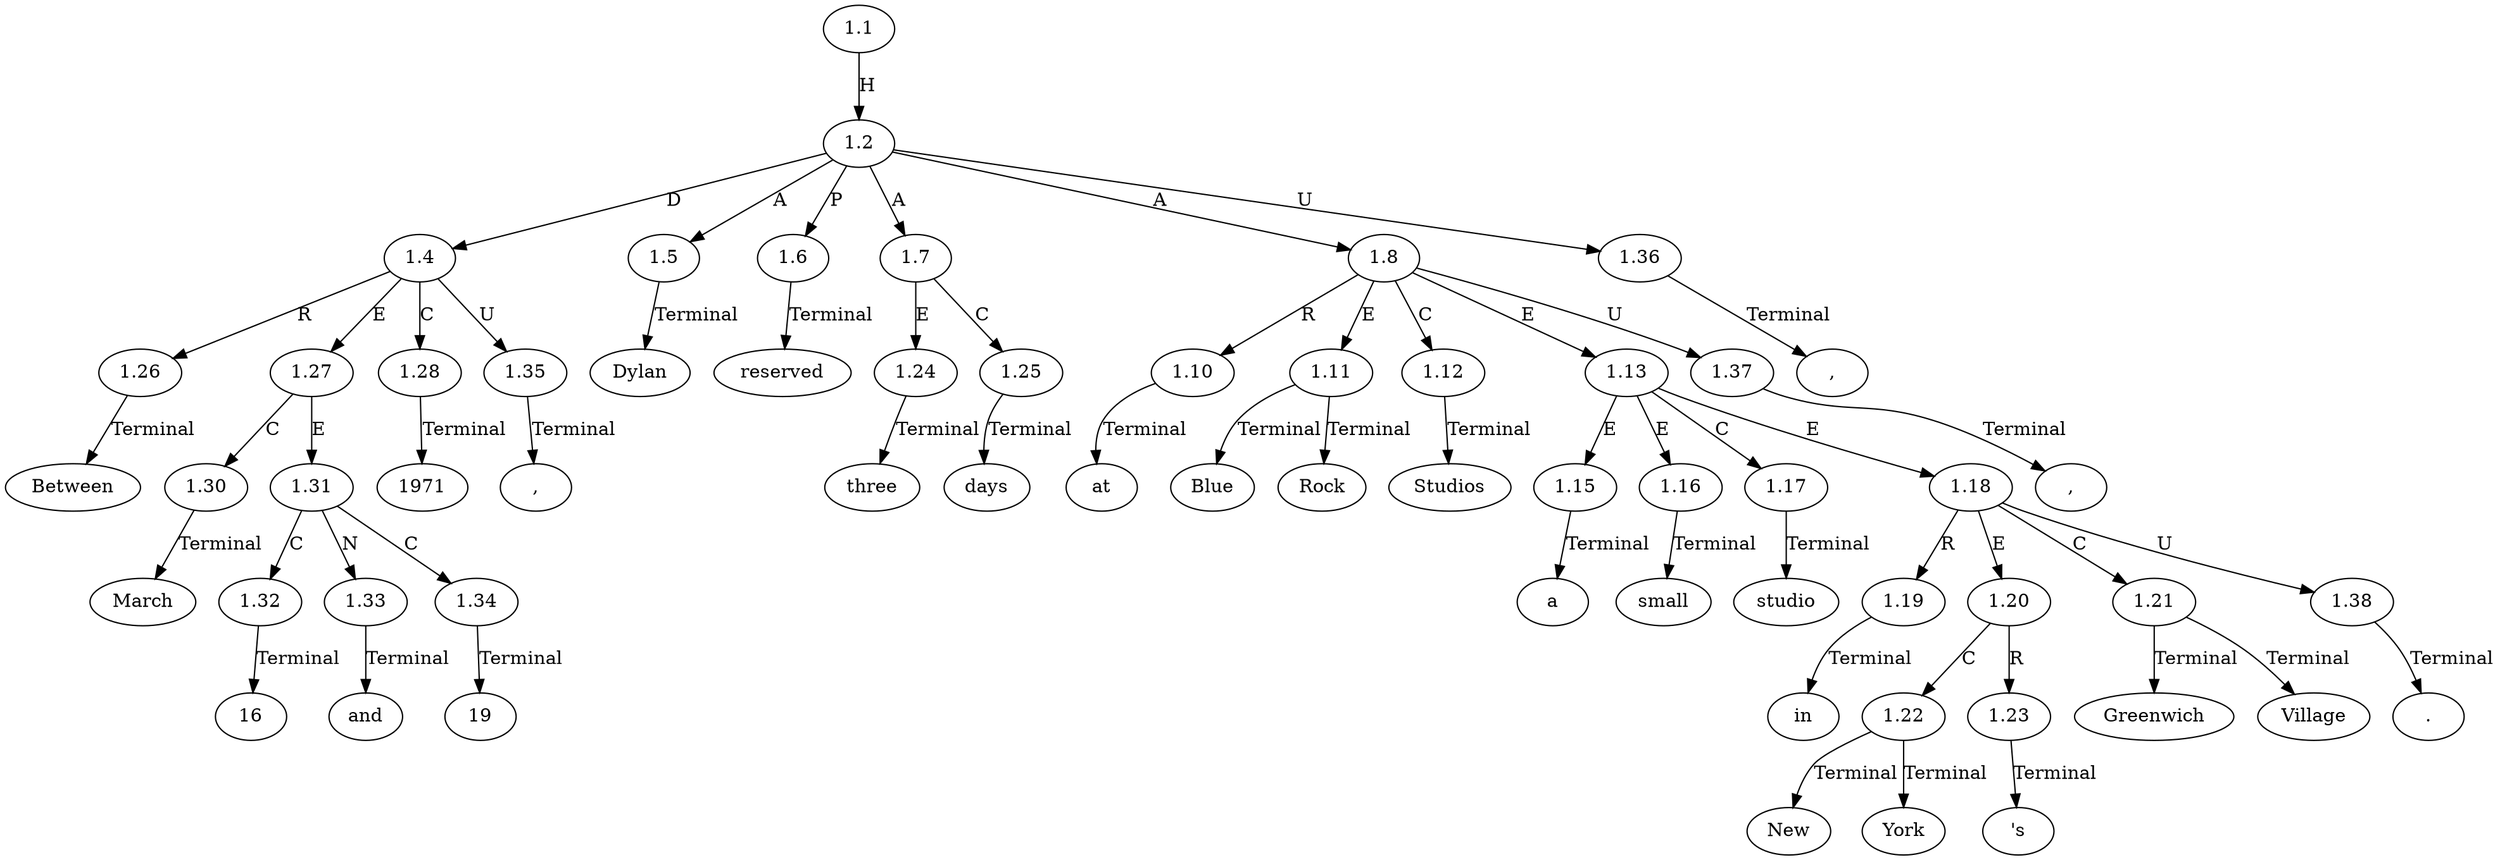 // Graph
digraph {
	0.1 [label=Between ordering=out]
	0.10 [label=reserved ordering=out]
	0.11 [label=three ordering=out]
	0.12 [label=days ordering=out]
	0.13 [label=at ordering=out]
	0.14 [label=Blue ordering=out]
	0.15 [label=Rock ordering=out]
	0.16 [label=Studios ordering=out]
	0.17 [label="," ordering=out]
	0.18 [label=a ordering=out]
	0.19 [label=small ordering=out]
	0.2 [label=March ordering=out]
	0.20 [label=studio ordering=out]
	0.21 [label=in ordering=out]
	0.22 [label=New ordering=out]
	0.23 [label=York ordering=out]
	0.24 [label="'s" ordering=out]
	0.25 [label=Greenwich ordering=out]
	0.26 [label=Village ordering=out]
	0.27 [label="." ordering=out]
	0.3 [label=16 ordering=out]
	0.4 [label=and ordering=out]
	0.5 [label=19 ordering=out]
	0.6 [label="," ordering=out]
	0.7 [label=1971 ordering=out]
	0.8 [label="," ordering=out]
	0.9 [label=Dylan ordering=out]
	1.1 [label=1.1 ordering=out]
	1.2 [label=1.2 ordering=out]
	1.4 [label=1.4 ordering=out]
	1.5 [label=1.5 ordering=out]
	1.6 [label=1.6 ordering=out]
	1.7 [label=1.7 ordering=out]
	1.8 [label=1.8 ordering=out]
	1.10 [label=1.10 ordering=out]
	1.11 [label=1.11 ordering=out]
	1.12 [label=1.12 ordering=out]
	1.13 [label=1.13 ordering=out]
	1.15 [label=1.15 ordering=out]
	1.16 [label=1.16 ordering=out]
	1.17 [label=1.17 ordering=out]
	1.18 [label=1.18 ordering=out]
	1.19 [label=1.19 ordering=out]
	1.20 [label=1.20 ordering=out]
	1.21 [label=1.21 ordering=out]
	1.22 [label=1.22 ordering=out]
	1.23 [label=1.23 ordering=out]
	1.24 [label=1.24 ordering=out]
	1.25 [label=1.25 ordering=out]
	1.26 [label=1.26 ordering=out]
	1.27 [label=1.27 ordering=out]
	1.28 [label=1.28 ordering=out]
	1.30 [label=1.30 ordering=out]
	1.31 [label=1.31 ordering=out]
	1.32 [label=1.32 ordering=out]
	1.33 [label=1.33 ordering=out]
	1.34 [label=1.34 ordering=out]
	1.35 [label=1.35 ordering=out]
	1.36 [label=1.36 ordering=out]
	1.37 [label=1.37 ordering=out]
	1.38 [label=1.38 ordering=out]
	1.1 -> 1.2 [label=H ordering=out]
	1.2 -> 1.4 [label=D ordering=out]
	1.2 -> 1.5 [label=A ordering=out]
	1.2 -> 1.6 [label=P ordering=out]
	1.2 -> 1.7 [label=A ordering=out]
	1.2 -> 1.8 [label=A ordering=out]
	1.2 -> 1.36 [label=U ordering=out]
	1.4 -> 1.26 [label=R ordering=out]
	1.4 -> 1.27 [label=E ordering=out]
	1.4 -> 1.28 [label=C ordering=out]
	1.4 -> 1.35 [label=U ordering=out]
	1.5 -> 0.9 [label=Terminal ordering=out]
	1.6 -> 0.10 [label=Terminal ordering=out]
	1.7 -> 1.24 [label=E ordering=out]
	1.7 -> 1.25 [label=C ordering=out]
	1.8 -> 1.10 [label=R ordering=out]
	1.8 -> 1.11 [label=E ordering=out]
	1.8 -> 1.12 [label=C ordering=out]
	1.8 -> 1.13 [label=E ordering=out]
	1.8 -> 1.37 [label=U ordering=out]
	1.10 -> 0.13 [label=Terminal ordering=out]
	1.11 -> 0.14 [label=Terminal ordering=out]
	1.11 -> 0.15 [label=Terminal ordering=out]
	1.12 -> 0.16 [label=Terminal ordering=out]
	1.13 -> 1.15 [label=E ordering=out]
	1.13 -> 1.16 [label=E ordering=out]
	1.13 -> 1.17 [label=C ordering=out]
	1.13 -> 1.18 [label=E ordering=out]
	1.15 -> 0.18 [label=Terminal ordering=out]
	1.16 -> 0.19 [label=Terminal ordering=out]
	1.17 -> 0.20 [label=Terminal ordering=out]
	1.18 -> 1.19 [label=R ordering=out]
	1.18 -> 1.20 [label=E ordering=out]
	1.18 -> 1.21 [label=C ordering=out]
	1.18 -> 1.38 [label=U ordering=out]
	1.19 -> 0.21 [label=Terminal ordering=out]
	1.20 -> 1.22 [label=C ordering=out]
	1.20 -> 1.23 [label=R ordering=out]
	1.21 -> 0.25 [label=Terminal ordering=out]
	1.21 -> 0.26 [label=Terminal ordering=out]
	1.22 -> 0.22 [label=Terminal ordering=out]
	1.22 -> 0.23 [label=Terminal ordering=out]
	1.23 -> 0.24 [label=Terminal ordering=out]
	1.24 -> 0.11 [label=Terminal ordering=out]
	1.25 -> 0.12 [label=Terminal ordering=out]
	1.26 -> 0.1 [label=Terminal ordering=out]
	1.27 -> 1.30 [label=C ordering=out]
	1.27 -> 1.31 [label=E ordering=out]
	1.28 -> 0.7 [label=Terminal ordering=out]
	1.30 -> 0.2 [label=Terminal ordering=out]
	1.31 -> 1.32 [label=C ordering=out]
	1.31 -> 1.33 [label=N ordering=out]
	1.31 -> 1.34 [label=C ordering=out]
	1.32 -> 0.3 [label=Terminal ordering=out]
	1.33 -> 0.4 [label=Terminal ordering=out]
	1.34 -> 0.5 [label=Terminal ordering=out]
	1.35 -> 0.6 [label=Terminal ordering=out]
	1.36 -> 0.8 [label=Terminal ordering=out]
	1.37 -> 0.17 [label=Terminal ordering=out]
	1.38 -> 0.27 [label=Terminal ordering=out]
}
